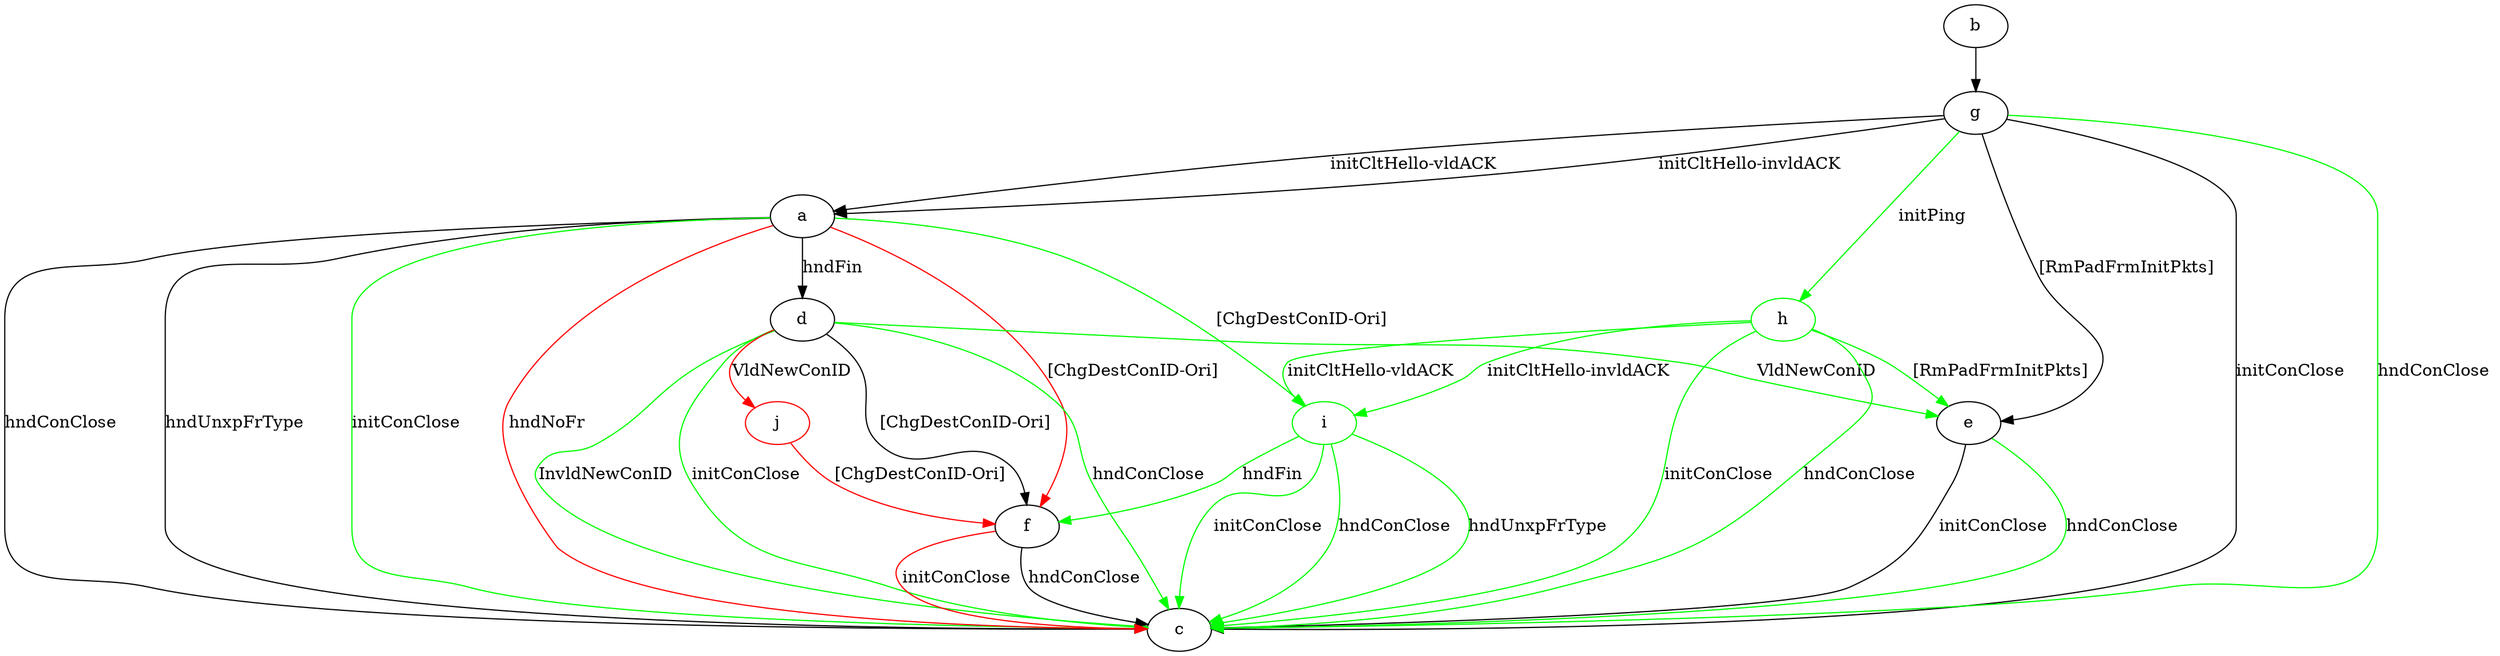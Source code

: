 digraph "" {
	a -> c	[key=0,
		label="hndConClose "];
	a -> c	[key=1,
		label="hndUnxpFrType "];
	a -> c	[key=2,
		color=green,
		label="initConClose "];
	a -> c	[key=3,
		color=red,
		label="hndNoFr "];
	a -> d	[key=0,
		label="hndFin "];
	a -> f	[key=0,
		color=red,
		label="[ChgDestConID-Ori] "];
	i	[color=green];
	a -> i	[key=0,
		color=green,
		label="[ChgDestConID-Ori] "];
	b -> g	[key=0];
	d -> c	[key=0,
		color=green,
		label="initConClose "];
	d -> c	[key=1,
		color=green,
		label="hndConClose "];
	d -> c	[key=2,
		color=green,
		label="InvldNewConID "];
	d -> e	[key=0,
		color=green,
		label="VldNewConID "];
	d -> f	[key=0,
		label="[ChgDestConID-Ori] "];
	j	[color=red];
	d -> j	[key=0,
		color=red,
		label="VldNewConID "];
	e -> c	[key=0,
		label="initConClose "];
	e -> c	[key=1,
		color=green,
		label="hndConClose "];
	f -> c	[key=0,
		label="hndConClose "];
	f -> c	[key=1,
		color=red,
		label="initConClose "];
	g -> a	[key=0,
		label="initCltHello-vldACK "];
	g -> a	[key=1,
		label="initCltHello-invldACK "];
	g -> c	[key=0,
		label="initConClose "];
	g -> c	[key=1,
		color=green,
		label="hndConClose "];
	g -> e	[key=0,
		label="[RmPadFrmInitPkts] "];
	h	[color=green];
	g -> h	[key=0,
		color=green,
		label="initPing "];
	h -> c	[key=0,
		color=green,
		label="initConClose "];
	h -> c	[key=1,
		color=green,
		label="hndConClose "];
	h -> e	[key=0,
		color=green,
		label="[RmPadFrmInitPkts] "];
	h -> i	[key=0,
		color=green,
		label="initCltHello-vldACK "];
	h -> i	[key=1,
		color=green,
		label="initCltHello-invldACK "];
	i -> c	[key=0,
		color=green,
		label="initConClose "];
	i -> c	[key=1,
		color=green,
		label="hndConClose "];
	i -> c	[key=2,
		color=green,
		label="hndUnxpFrType "];
	i -> f	[key=0,
		color=green,
		label="hndFin "];
	j -> f	[key=0,
		color=red,
		label="[ChgDestConID-Ori] "];
}
